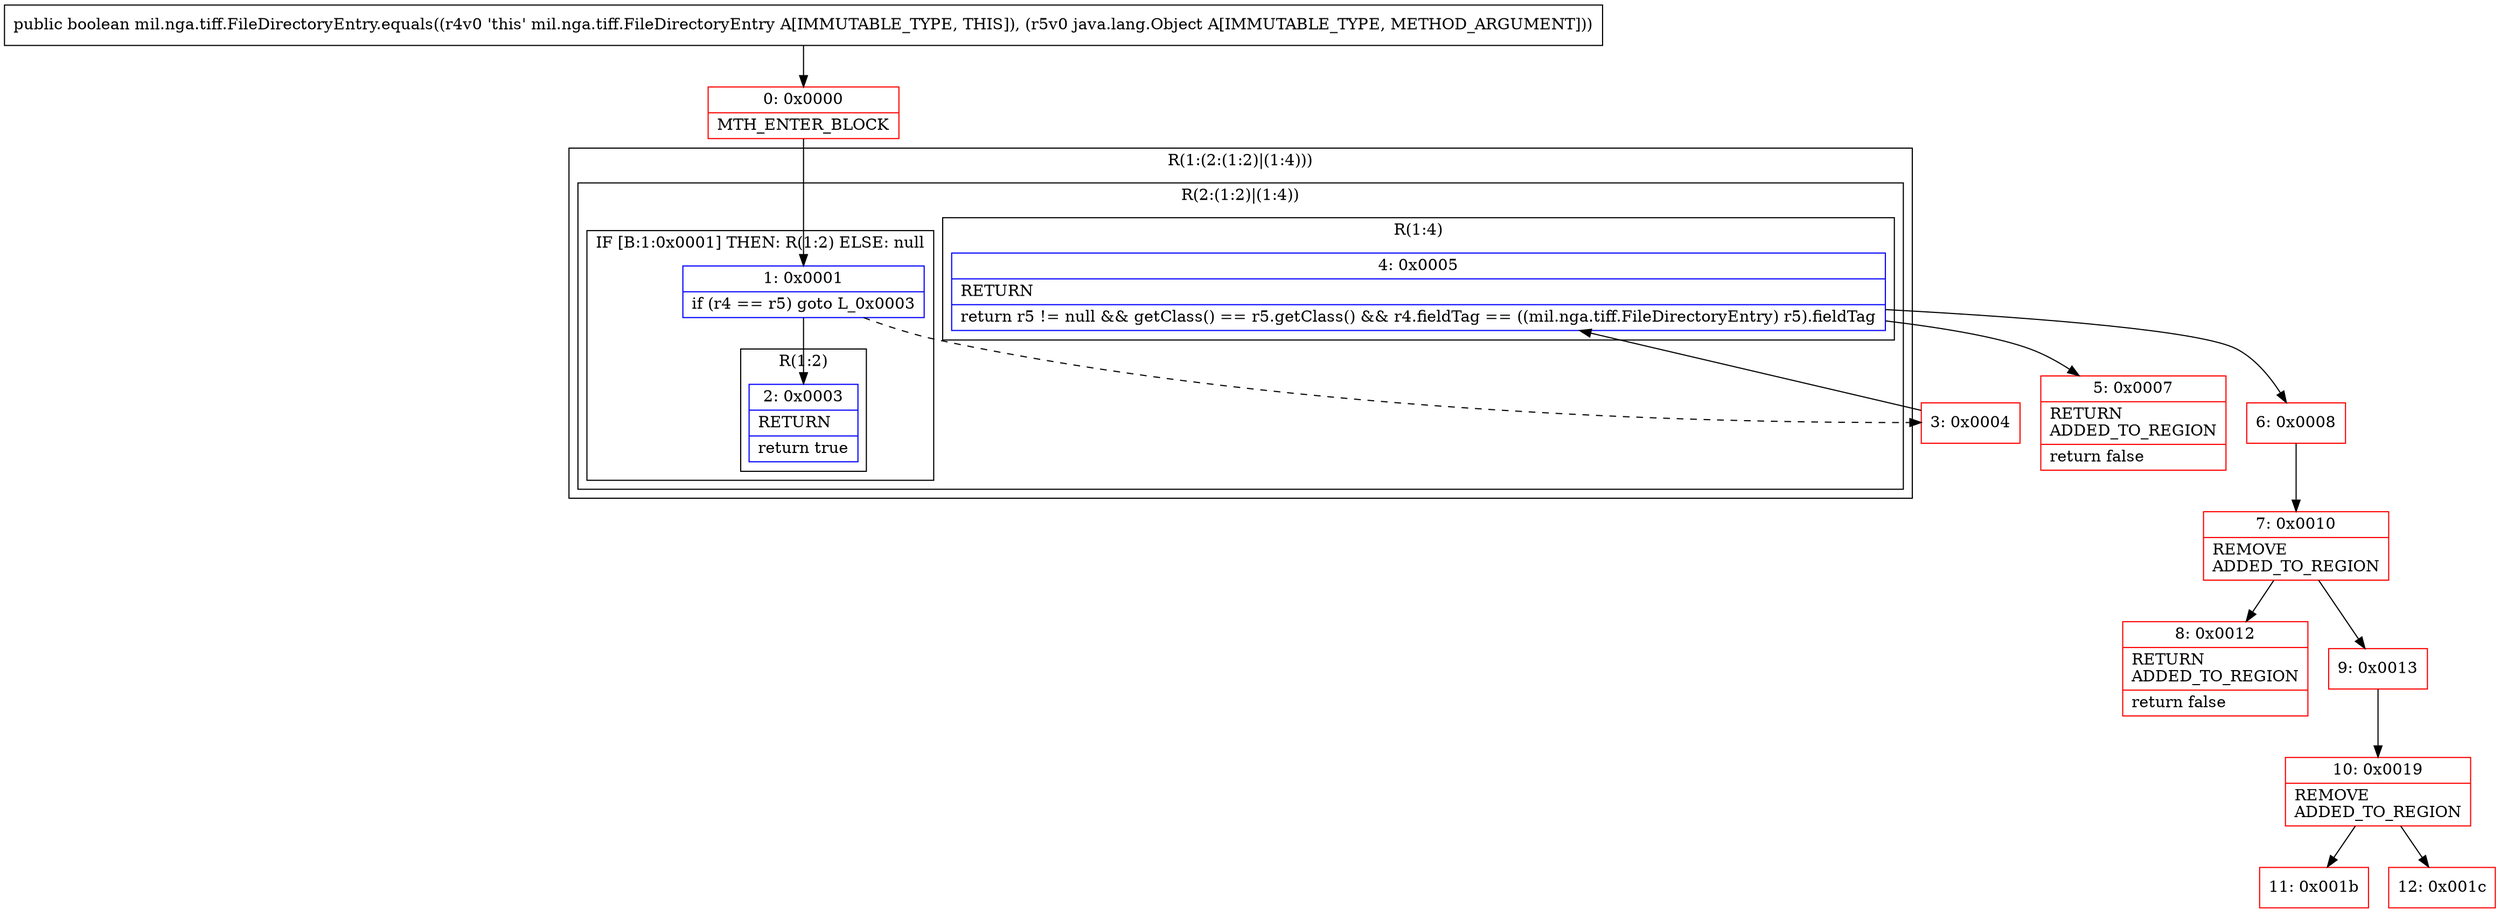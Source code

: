 digraph "CFG formil.nga.tiff.FileDirectoryEntry.equals(Ljava\/lang\/Object;)Z" {
subgraph cluster_Region_947280704 {
label = "R(1:(2:(1:2)|(1:4)))";
node [shape=record,color=blue];
subgraph cluster_Region_28209686 {
label = "R(2:(1:2)|(1:4))";
node [shape=record,color=blue];
subgraph cluster_IfRegion_518792167 {
label = "IF [B:1:0x0001] THEN: R(1:2) ELSE: null";
node [shape=record,color=blue];
Node_1 [shape=record,label="{1\:\ 0x0001|if (r4 == r5) goto L_0x0003\l}"];
subgraph cluster_Region_504998456 {
label = "R(1:2)";
node [shape=record,color=blue];
Node_2 [shape=record,label="{2\:\ 0x0003|RETURN\l|return true\l}"];
}
}
subgraph cluster_Region_348085984 {
label = "R(1:4)";
node [shape=record,color=blue];
Node_4 [shape=record,label="{4\:\ 0x0005|RETURN\l|return r5 != null && getClass() == r5.getClass() && r4.fieldTag == ((mil.nga.tiff.FileDirectoryEntry) r5).fieldTag\l}"];
}
}
}
Node_0 [shape=record,color=red,label="{0\:\ 0x0000|MTH_ENTER_BLOCK\l}"];
Node_3 [shape=record,color=red,label="{3\:\ 0x0004}"];
Node_5 [shape=record,color=red,label="{5\:\ 0x0007|RETURN\lADDED_TO_REGION\l|return false\l}"];
Node_6 [shape=record,color=red,label="{6\:\ 0x0008}"];
Node_7 [shape=record,color=red,label="{7\:\ 0x0010|REMOVE\lADDED_TO_REGION\l}"];
Node_8 [shape=record,color=red,label="{8\:\ 0x0012|RETURN\lADDED_TO_REGION\l|return false\l}"];
Node_9 [shape=record,color=red,label="{9\:\ 0x0013}"];
Node_10 [shape=record,color=red,label="{10\:\ 0x0019|REMOVE\lADDED_TO_REGION\l}"];
Node_11 [shape=record,color=red,label="{11\:\ 0x001b}"];
Node_12 [shape=record,color=red,label="{12\:\ 0x001c}"];
MethodNode[shape=record,label="{public boolean mil.nga.tiff.FileDirectoryEntry.equals((r4v0 'this' mil.nga.tiff.FileDirectoryEntry A[IMMUTABLE_TYPE, THIS]), (r5v0 java.lang.Object A[IMMUTABLE_TYPE, METHOD_ARGUMENT])) }"];
MethodNode -> Node_0;
Node_1 -> Node_2;
Node_1 -> Node_3[style=dashed];
Node_4 -> Node_5;
Node_4 -> Node_6;
Node_0 -> Node_1;
Node_3 -> Node_4;
Node_6 -> Node_7;
Node_7 -> Node_8;
Node_7 -> Node_9;
Node_9 -> Node_10;
Node_10 -> Node_11;
Node_10 -> Node_12;
}

